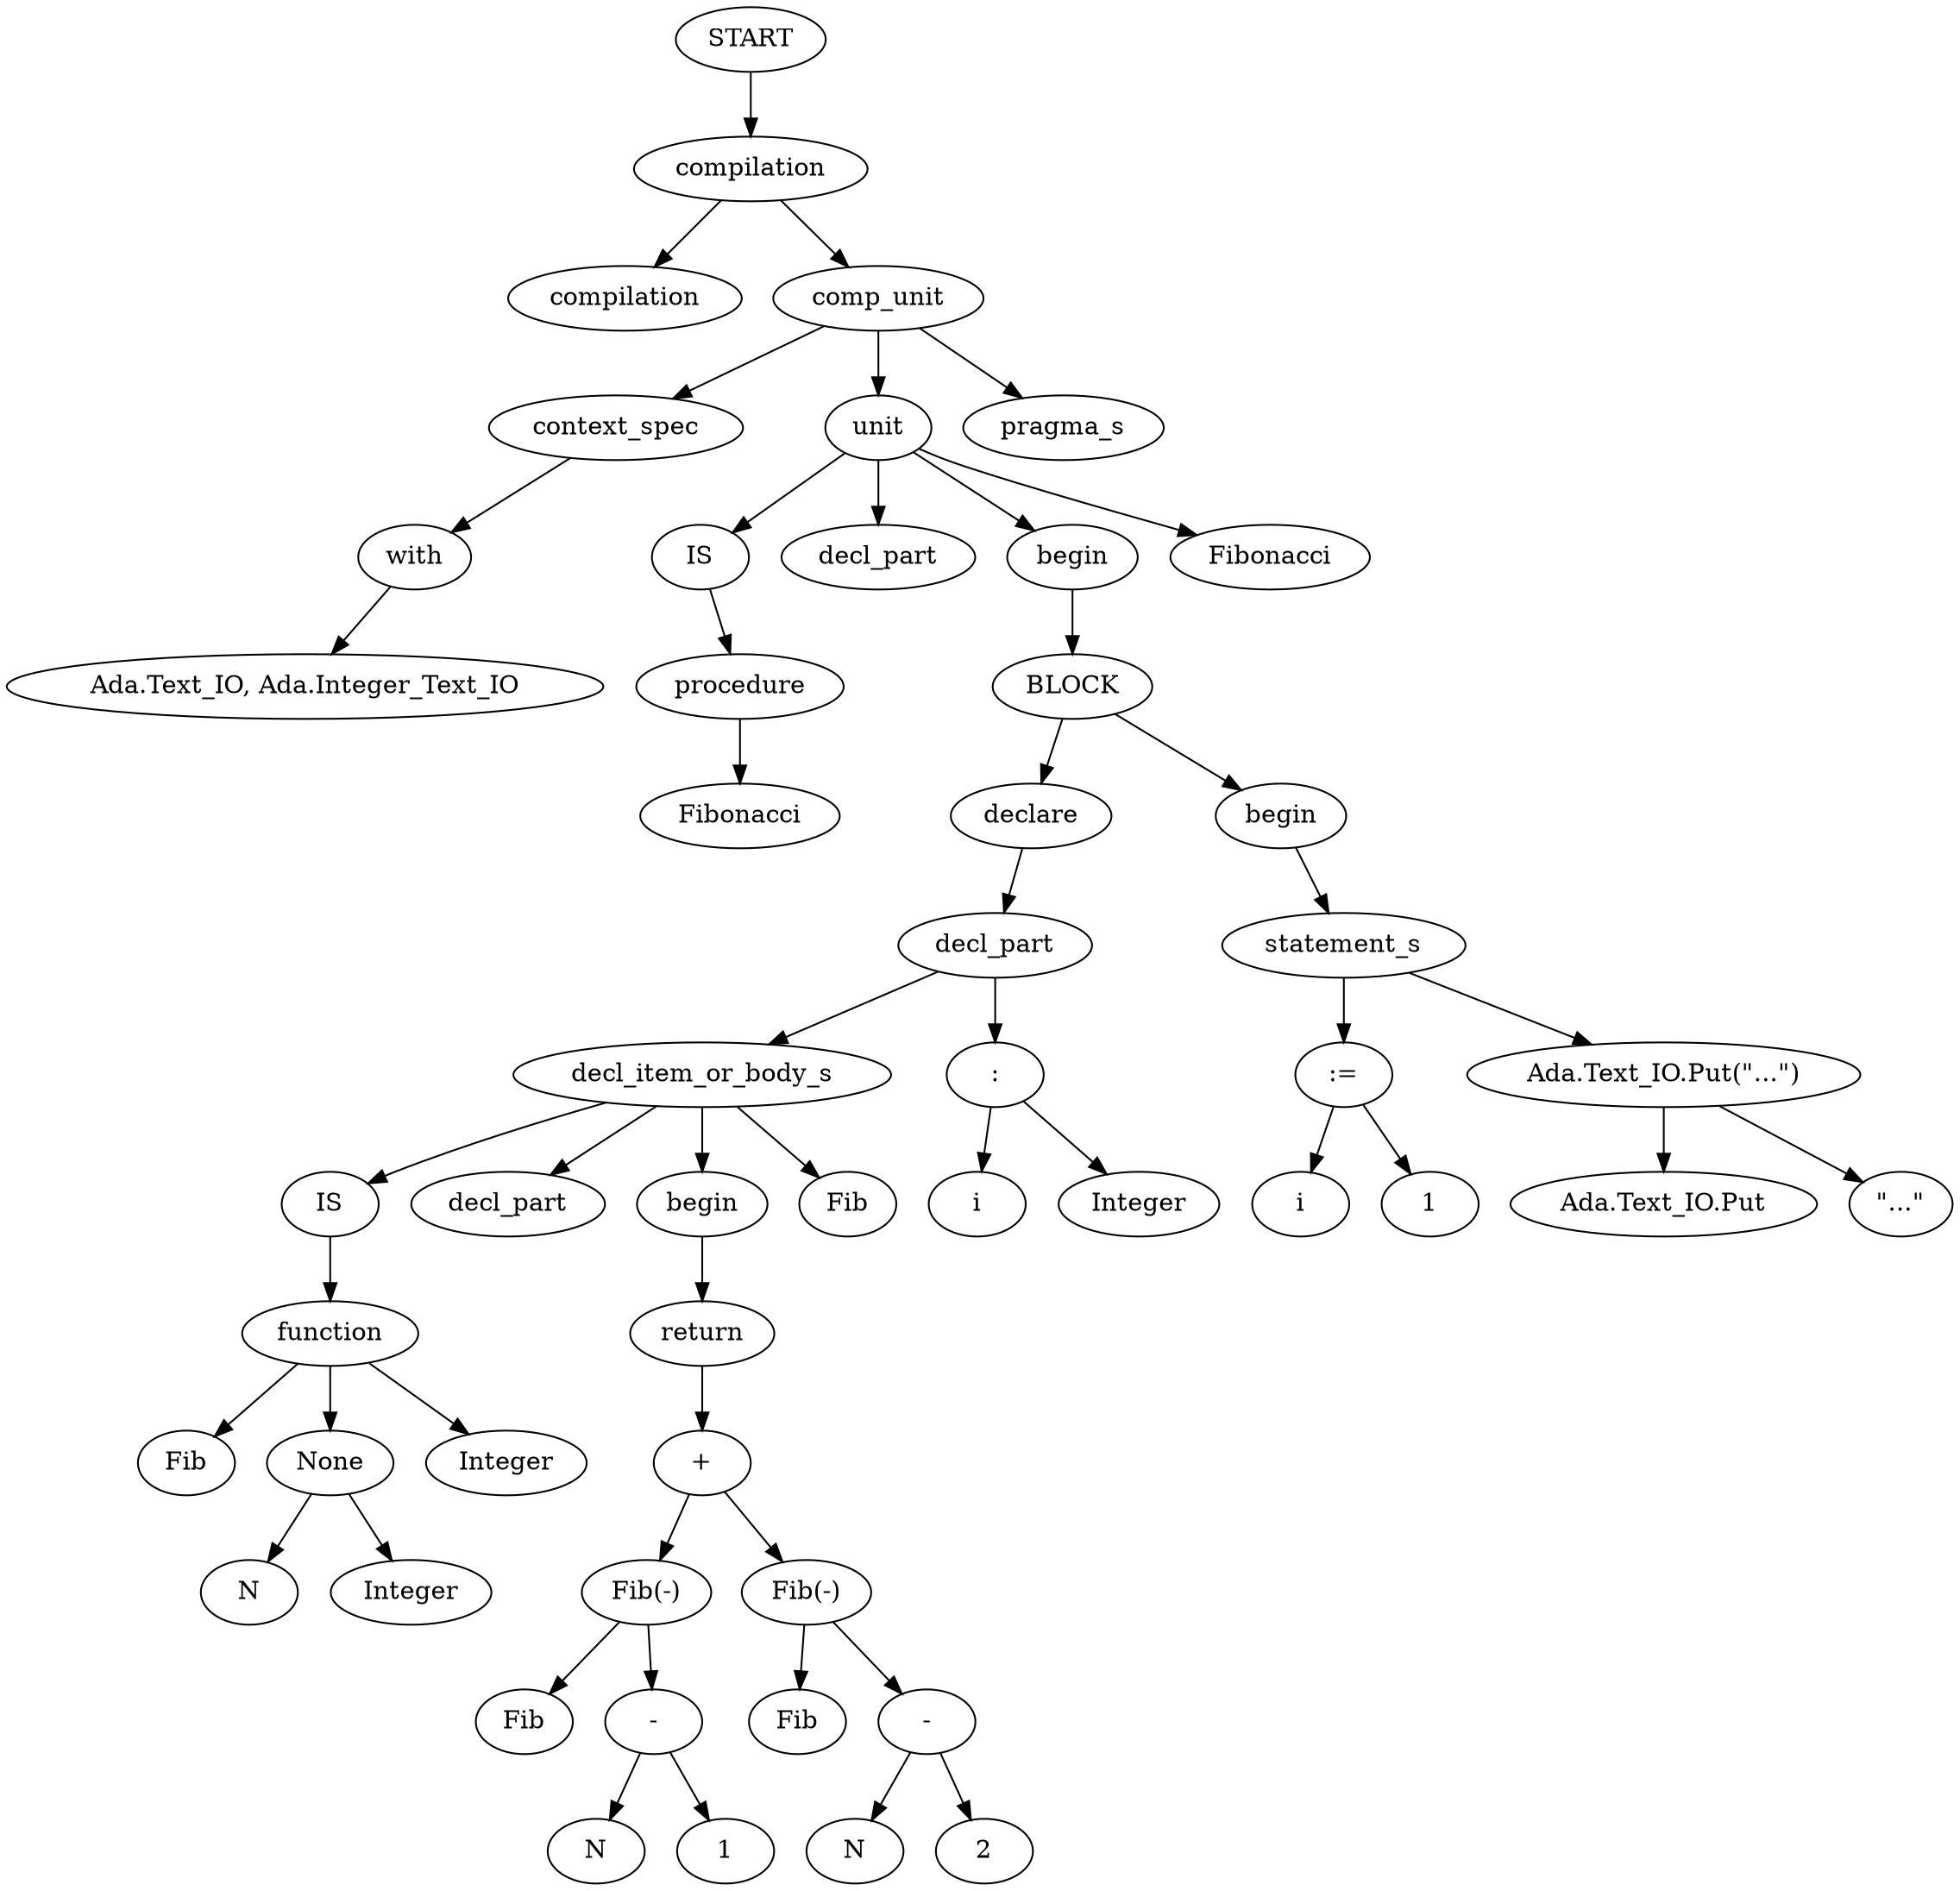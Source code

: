 // Abstract Syntax Tree
digraph {
	"0x7f52b9c37fd0" [label=START]
	"0x7f52b9c40a20" [label=compilation]
	"0x7f52b9c37fd0" -> "0x7f52b9c40a20"
	"0x7f52b9c407b8" [label=compilation]
	"0x7f52b9c40a20" -> "0x7f52b9c407b8"
	"0x7f52b9c40048" [label=comp_unit]
	"0x7f52b9c40a20" -> "0x7f52b9c40048"
	"0x7f52b9c40a58" [label=context_spec]
	"0x7f52b9c40048" -> "0x7f52b9c40a58"
	"0x7f52b9c409b0" [label=with]
	"0x7f52b9c40a58" -> "0x7f52b9c409b0"
	"0x7f52b9c400b8" [label="Ada.Text_IO, Ada.Integer_Text_IO"]
	"0x7f52b9c409b0" -> "0x7f52b9c400b8"
	"0x7f52b9c44748" [label=unit]
	"0x7f52b9c40048" -> "0x7f52b9c44748"
	"0x7f52b9c40ac8" [label=IS]
	"0x7f52b9c44748" -> "0x7f52b9c40ac8"
	"0x7f52b9c40c50" [label=procedure]
	"0x7f52b9c40ac8" -> "0x7f52b9c40c50"
	"0x7f52b9c40128" [label=Fibonacci]
	"0x7f52b9c40c50" -> "0x7f52b9c40128"
	"0x7f52b9c40780" [label=decl_part]
	"0x7f52b9c44748" -> "0x7f52b9c40780"
	"0x7f52b9c40fd0" [label=begin]
	"0x7f52b9c44748" -> "0x7f52b9c40fd0"
	"0x7f52b9c44b00" [label=BLOCK]
	"0x7f52b9c40fd0" -> "0x7f52b9c44b00"
	"0x7f52b9c447b8" [label=declare]
	"0x7f52b9c44b00" -> "0x7f52b9c447b8"
	"0x7f52b9c40da0" [label=decl_part]
	"0x7f52b9c447b8" -> "0x7f52b9c40da0"
	"0x7f52b9c44668" [label=decl_item_or_body_s]
	"0x7f52b9c40da0" -> "0x7f52b9c44668"
	"0x7f52b9c40b70" [label=IS]
	"0x7f52b9c44668" -> "0x7f52b9c40b70"
	"0x7f52b9c40c18" [label=function]
	"0x7f52b9c40b70" -> "0x7f52b9c40c18"
	"0x7f52b9c409e8" [label=Fib]
	"0x7f52b9c40c18" -> "0x7f52b9c409e8"
	"0x7f52b9c40ef0" [label=None]
	"0x7f52b9c40c18" -> "0x7f52b9c40ef0"
	"0x7f52b9c40cc0" [label=N]
	"0x7f52b9c40ef0" -> "0x7f52b9c40cc0"
	"0x7f52b9c40c88" [label=Integer]
	"0x7f52b9c40ef0" -> "0x7f52b9c40c88"
	"0x7f52b9c40d30" [label=Integer]
	"0x7f52b9c40c18" -> "0x7f52b9c40d30"
	"0x7f52b9c40cf8" [label=decl_part]
	"0x7f52b9c44668" -> "0x7f52b9c40cf8"
	"0x7f52b9c40dd8" [label=begin]
	"0x7f52b9c44668" -> "0x7f52b9c40dd8"
	"0x7f52b9c446a0" [label=return]
	"0x7f52b9c40dd8" -> "0x7f52b9c446a0"
	"0x7f52b9c442e8" [label="+"]
	"0x7f52b9c446a0" -> "0x7f52b9c442e8"
	"0x7f52b9c442b0" [label="Fib(-)"]
	"0x7f52b9c442e8" -> "0x7f52b9c442b0"
	"0x7f52b9c44048" [label=Fib]
	"0x7f52b9c442b0" -> "0x7f52b9c44048"
	"0x7f52b9c44160" [label="-"]
	"0x7f52b9c442b0" -> "0x7f52b9c44160"
	"0x7f52b9c40f98" [label=N]
	"0x7f52b9c44160" -> "0x7f52b9c40f98"
	"0x7f52b9c40b38" [label=1]
	"0x7f52b9c44160" -> "0x7f52b9c40b38"
	"0x7f52b9c445c0" [label="Fib(-)"]
	"0x7f52b9c442e8" -> "0x7f52b9c445c0"
	"0x7f52b9c44128" [label=Fib]
	"0x7f52b9c445c0" -> "0x7f52b9c44128"
	"0x7f52b9c44470" [label="-"]
	"0x7f52b9c445c0" -> "0x7f52b9c44470"
	"0x7f52b9c44240" [label=N]
	"0x7f52b9c44470" -> "0x7f52b9c44240"
	"0x7f52b9c44198" [label=2]
	"0x7f52b9c44470" -> "0x7f52b9c44198"
	"0x7f52b9c44080" [label=Fib]
	"0x7f52b9c44668" -> "0x7f52b9c44080"
	"0x7f52b9c447f0" [label=":"]
	"0x7f52b9c40da0" -> "0x7f52b9c447f0"
	"0x7f52b9c40940" [label=i]
	"0x7f52b9c447f0" -> "0x7f52b9c40940"
	"0x7f52b9c44710" [label=Integer]
	"0x7f52b9c447f0" -> "0x7f52b9c44710"
	"0x7f52b9c44978" [label=begin]
	"0x7f52b9c44b00" -> "0x7f52b9c44978"
	"0x7f52b9c44ac8" [label=statement_s]
	"0x7f52b9c44978" -> "0x7f52b9c44ac8"
	"0x7f52b9c44898" [label=":="]
	"0x7f52b9c44ac8" -> "0x7f52b9c44898"
	"0x7f52b9c40588" [label=i]
	"0x7f52b9c44898" -> "0x7f52b9c40588"
	"0x7f52b9c44400" [label=1]
	"0x7f52b9c44898" -> "0x7f52b9c44400"
	"0x7f52b9c44828" [label="Ada.Text_IO.Put(\"...\")"]
	"0x7f52b9c44ac8" -> "0x7f52b9c44828"
	"0x7f52b9c44940" [label="Ada.Text_IO.Put"]
	"0x7f52b9c44828" -> "0x7f52b9c44940"
	"0x7f52b9c445f8" [label="\"...\""]
	"0x7f52b9c44828" -> "0x7f52b9c445f8"
	"0x7f52b9c44b70" [label=Fibonacci]
	"0x7f52b9c44748" -> "0x7f52b9c44b70"
	"0x7f52b9c407f0" [label=pragma_s]
	"0x7f52b9c40048" -> "0x7f52b9c407f0"
}
